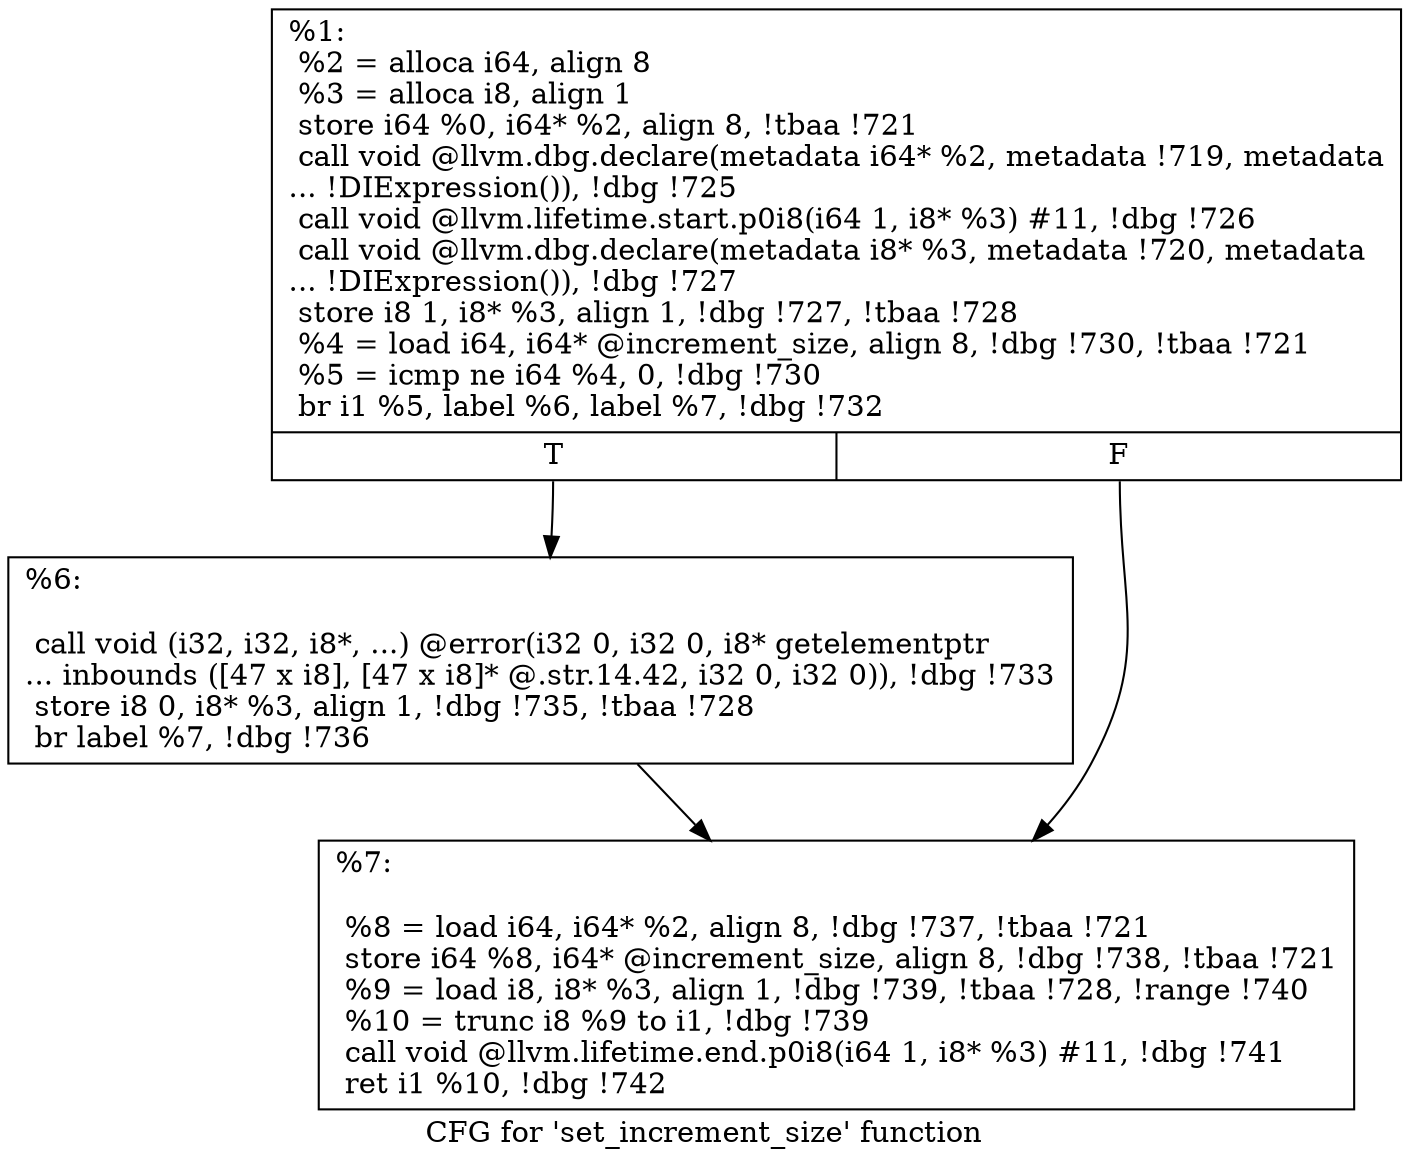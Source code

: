digraph "CFG for 'set_increment_size' function" {
	label="CFG for 'set_increment_size' function";

	Node0x8e76b0 [shape=record,label="{%1:\l  %2 = alloca i64, align 8\l  %3 = alloca i8, align 1\l  store i64 %0, i64* %2, align 8, !tbaa !721\l  call void @llvm.dbg.declare(metadata i64* %2, metadata !719, metadata\l... !DIExpression()), !dbg !725\l  call void @llvm.lifetime.start.p0i8(i64 1, i8* %3) #11, !dbg !726\l  call void @llvm.dbg.declare(metadata i8* %3, metadata !720, metadata\l... !DIExpression()), !dbg !727\l  store i8 1, i8* %3, align 1, !dbg !727, !tbaa !728\l  %4 = load i64, i64* @increment_size, align 8, !dbg !730, !tbaa !721\l  %5 = icmp ne i64 %4, 0, !dbg !730\l  br i1 %5, label %6, label %7, !dbg !732\l|{<s0>T|<s1>F}}"];
	Node0x8e76b0:s0 -> Node0x8e8720;
	Node0x8e76b0:s1 -> Node0x8e8770;
	Node0x8e8720 [shape=record,label="{%6:\l\l  call void (i32, i32, i8*, ...) @error(i32 0, i32 0, i8* getelementptr\l... inbounds ([47 x i8], [47 x i8]* @.str.14.42, i32 0, i32 0)), !dbg !733\l  store i8 0, i8* %3, align 1, !dbg !735, !tbaa !728\l  br label %7, !dbg !736\l}"];
	Node0x8e8720 -> Node0x8e8770;
	Node0x8e8770 [shape=record,label="{%7:\l\l  %8 = load i64, i64* %2, align 8, !dbg !737, !tbaa !721\l  store i64 %8, i64* @increment_size, align 8, !dbg !738, !tbaa !721\l  %9 = load i8, i8* %3, align 1, !dbg !739, !tbaa !728, !range !740\l  %10 = trunc i8 %9 to i1, !dbg !739\l  call void @llvm.lifetime.end.p0i8(i64 1, i8* %3) #11, !dbg !741\l  ret i1 %10, !dbg !742\l}"];
}
